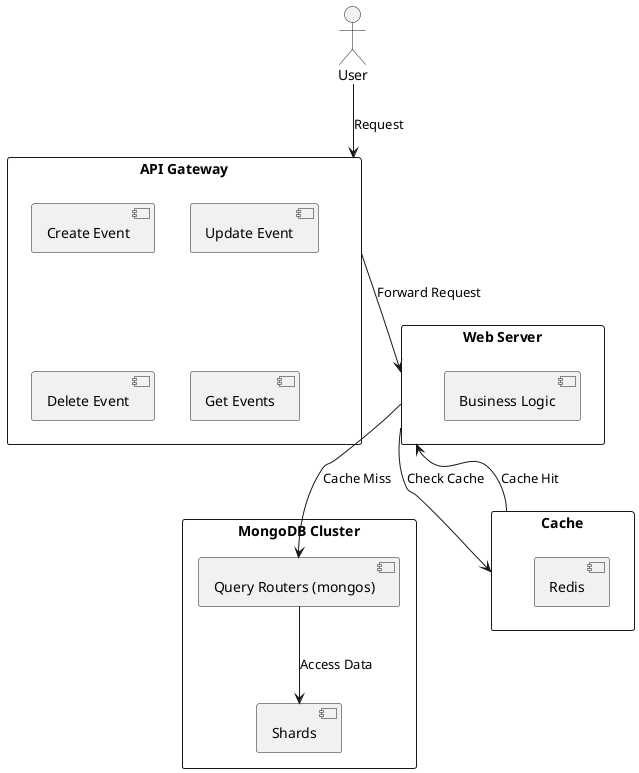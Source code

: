 @startuml

actor User

rectangle "API Gateway" {
  [Create Event]
  [Update Event]
  [Delete Event]
  [Get Events]
}

rectangle "Web Server" {
  [Business Logic]
}

rectangle "MongoDB Cluster" {
  [Query Routers (mongos)]
  [Shards]
}

rectangle "Cache" {
  [Redis]
}

User --> "API Gateway": Request
"API Gateway" --> "Web Server": Forward Request
"Web Server" --> "Cache": Check Cache
"Cache" --> "Web Server": Cache Hit
"Web Server" --> "Query Routers (mongos)": Cache Miss
"Query Routers (mongos)" --> "Shards": Access Data

@enduml
